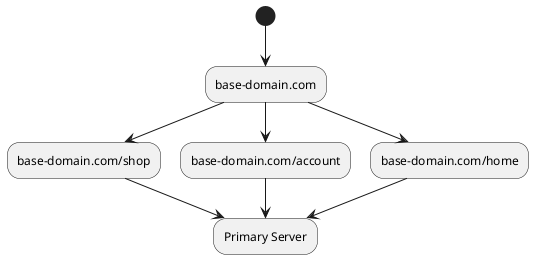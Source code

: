 @startuml
(*) --> "base-domain.com"
"base-domain.com" --> "base-domain.com/shop"
"base-domain.com/shop" --> "Primary Server"
"base-domain.com" --> "base-domain.com/account"
"base-domain.com/account" --> "Primary Server"
"base-domain.com" --> "base-domain.com/home"
"base-domain.com/home" --> "Primary Server"
@enduml